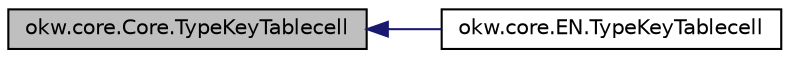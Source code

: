 digraph "okw.core.Core.TypeKeyTablecell"
{
 // INTERACTIVE_SVG=YES
  edge [fontname="Helvetica",fontsize="10",labelfontname="Helvetica",labelfontsize="10"];
  node [fontname="Helvetica",fontsize="10",shape=record];
  rankdir="LR";
  Node407 [label="okw.core.Core.TypeKeyTablecell",height=0.2,width=0.4,color="black", fillcolor="grey75", style="filled", fontcolor="black"];
  Node407 -> Node408 [dir="back",color="midnightblue",fontsize="10",style="solid",fontname="Helvetica"];
  Node408 [label="okw.core.EN.TypeKeyTablecell",height=0.2,width=0.4,color="black", fillcolor="white", style="filled",URL="$classokw_1_1core_1_1_e_n.html#a926f4e3a2113f58c84aea75a36ff1c6b",tooltip="Eingabe von Daten in eine gegebene Tabellenzelle über die Tastatur. "];
}
